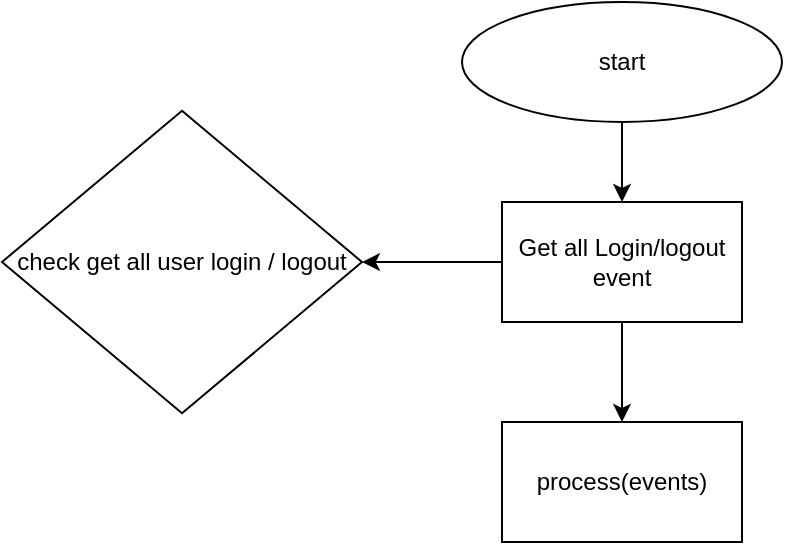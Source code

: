 <mxfile version="17.1.3" type="github">
  <diagram name="Page-1" id="52a04d89-c75d-2922-d76d-85b35f80e030">
    <mxGraphModel dx="868" dy="508" grid="1" gridSize="10" guides="1" tooltips="1" connect="1" arrows="1" fold="1" page="1" pageScale="1" pageWidth="1100" pageHeight="850" background="none" math="0" shadow="0">
      <root>
        <mxCell id="0" />
        <mxCell id="1" parent="0" />
        <mxCell id="3N898tourdAV6GYtigl1-4" value="" style="edgeStyle=orthogonalEdgeStyle;rounded=0;orthogonalLoop=1;jettySize=auto;html=1;" edge="1" parent="1" source="3N898tourdAV6GYtigl1-1" target="3N898tourdAV6GYtigl1-2">
          <mxGeometry relative="1" as="geometry" />
        </mxCell>
        <mxCell id="3N898tourdAV6GYtigl1-1" value="start" style="ellipse;whiteSpace=wrap;html=1;" vertex="1" parent="1">
          <mxGeometry x="310" y="30" width="160" height="60" as="geometry" />
        </mxCell>
        <mxCell id="3N898tourdAV6GYtigl1-6" value="" style="edgeStyle=orthogonalEdgeStyle;rounded=0;orthogonalLoop=1;jettySize=auto;html=1;" edge="1" parent="1" source="3N898tourdAV6GYtigl1-2" target="3N898tourdAV6GYtigl1-5">
          <mxGeometry relative="1" as="geometry" />
        </mxCell>
        <mxCell id="3N898tourdAV6GYtigl1-8" value="" style="edgeStyle=orthogonalEdgeStyle;rounded=0;orthogonalLoop=1;jettySize=auto;html=1;" edge="1" parent="1" source="3N898tourdAV6GYtigl1-2" target="3N898tourdAV6GYtigl1-7">
          <mxGeometry relative="1" as="geometry" />
        </mxCell>
        <mxCell id="3N898tourdAV6GYtigl1-2" value="Get all Login/logout event" style="rounded=0;whiteSpace=wrap;html=1;" vertex="1" parent="1">
          <mxGeometry x="330" y="130" width="120" height="60" as="geometry" />
        </mxCell>
        <mxCell id="3N898tourdAV6GYtigl1-5" value="process(events)" style="whiteSpace=wrap;html=1;rounded=0;" vertex="1" parent="1">
          <mxGeometry x="330" y="240" width="120" height="60" as="geometry" />
        </mxCell>
        <mxCell id="3N898tourdAV6GYtigl1-7" value="check get all user login / logout" style="rhombus;whiteSpace=wrap;html=1;rounded=0;" vertex="1" parent="1">
          <mxGeometry x="80" y="84.38" width="180" height="151.25" as="geometry" />
        </mxCell>
      </root>
    </mxGraphModel>
  </diagram>
</mxfile>
